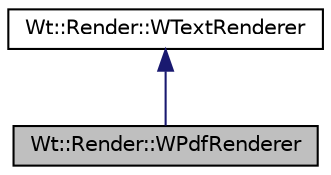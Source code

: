 digraph "Wt::Render::WPdfRenderer"
{
 // LATEX_PDF_SIZE
  edge [fontname="Helvetica",fontsize="10",labelfontname="Helvetica",labelfontsize="10"];
  node [fontname="Helvetica",fontsize="10",shape=record];
  Node1 [label="Wt::Render::WPdfRenderer",height=0.2,width=0.4,color="black", fillcolor="grey75", style="filled", fontcolor="black",tooltip="An XHTML to PDF renderer."];
  Node2 -> Node1 [dir="back",color="midnightblue",fontsize="10",style="solid",fontname="Helvetica"];
  Node2 [label="Wt::Render::WTextRenderer",height=0.2,width=0.4,color="black", fillcolor="white", style="filled",URL="$classWt_1_1Render_1_1WTextRenderer.html",tooltip="An XHTML renderering engine."];
}
